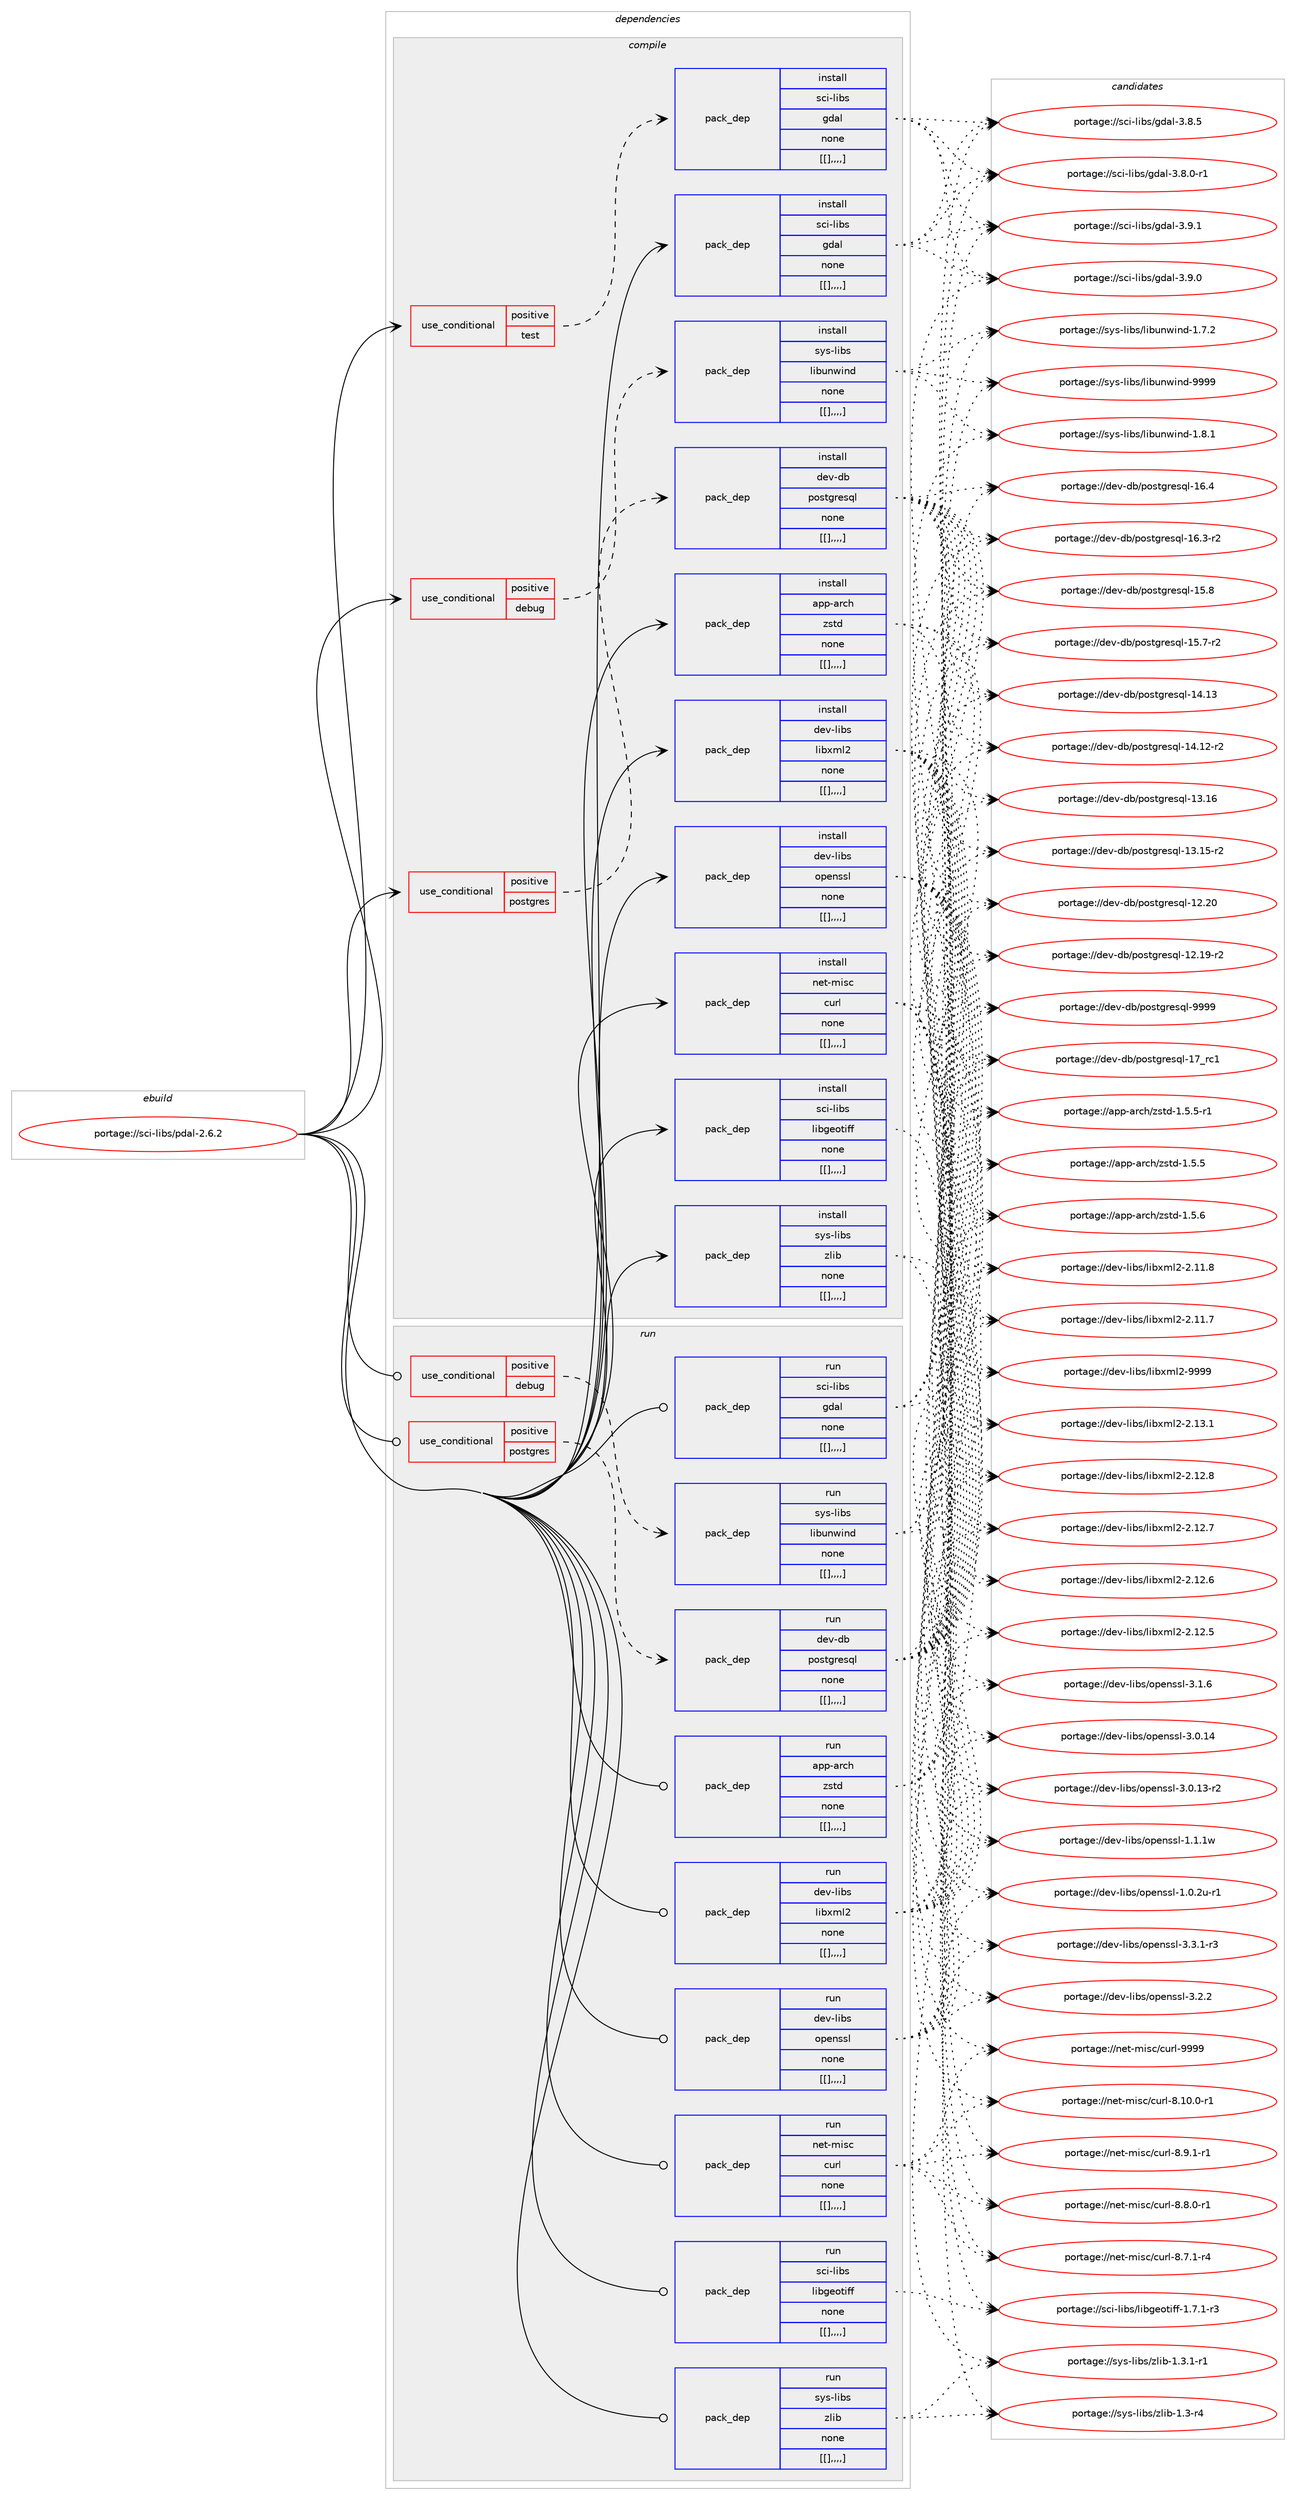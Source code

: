 digraph prolog {

# *************
# Graph options
# *************

newrank=true;
concentrate=true;
compound=true;
graph [rankdir=LR,fontname=Helvetica,fontsize=10,ranksep=1.5];#, ranksep=2.5, nodesep=0.2];
edge  [arrowhead=vee];
node  [fontname=Helvetica,fontsize=10];

# **********
# The ebuild
# **********

subgraph cluster_leftcol {
color=gray;
label=<<i>ebuild</i>>;
id [label="portage://sci-libs/pdal-2.6.2", color=red, width=4, href="../sci-libs/pdal-2.6.2.svg"];
}

# ****************
# The dependencies
# ****************

subgraph cluster_midcol {
color=gray;
label=<<i>dependencies</i>>;
subgraph cluster_compile {
fillcolor="#eeeeee";
style=filled;
label=<<i>compile</i>>;
subgraph cond111202 {
dependency421023 [label=<<TABLE BORDER="0" CELLBORDER="1" CELLSPACING="0" CELLPADDING="4"><TR><TD ROWSPAN="3" CELLPADDING="10">use_conditional</TD></TR><TR><TD>positive</TD></TR><TR><TD>debug</TD></TR></TABLE>>, shape=none, color=red];
subgraph pack306813 {
dependency421024 [label=<<TABLE BORDER="0" CELLBORDER="1" CELLSPACING="0" CELLPADDING="4" WIDTH="220"><TR><TD ROWSPAN="6" CELLPADDING="30">pack_dep</TD></TR><TR><TD WIDTH="110">install</TD></TR><TR><TD>sys-libs</TD></TR><TR><TD>libunwind</TD></TR><TR><TD>none</TD></TR><TR><TD>[[],,,,]</TD></TR></TABLE>>, shape=none, color=blue];
}
dependency421023:e -> dependency421024:w [weight=20,style="dashed",arrowhead="vee"];
}
id:e -> dependency421023:w [weight=20,style="solid",arrowhead="vee"];
subgraph cond111203 {
dependency421025 [label=<<TABLE BORDER="0" CELLBORDER="1" CELLSPACING="0" CELLPADDING="4"><TR><TD ROWSPAN="3" CELLPADDING="10">use_conditional</TD></TR><TR><TD>positive</TD></TR><TR><TD>postgres</TD></TR></TABLE>>, shape=none, color=red];
subgraph pack306814 {
dependency421026 [label=<<TABLE BORDER="0" CELLBORDER="1" CELLSPACING="0" CELLPADDING="4" WIDTH="220"><TR><TD ROWSPAN="6" CELLPADDING="30">pack_dep</TD></TR><TR><TD WIDTH="110">install</TD></TR><TR><TD>dev-db</TD></TR><TR><TD>postgresql</TD></TR><TR><TD>none</TD></TR><TR><TD>[[],,,,]</TD></TR></TABLE>>, shape=none, color=blue];
}
dependency421025:e -> dependency421026:w [weight=20,style="dashed",arrowhead="vee"];
}
id:e -> dependency421025:w [weight=20,style="solid",arrowhead="vee"];
subgraph cond111204 {
dependency421027 [label=<<TABLE BORDER="0" CELLBORDER="1" CELLSPACING="0" CELLPADDING="4"><TR><TD ROWSPAN="3" CELLPADDING="10">use_conditional</TD></TR><TR><TD>positive</TD></TR><TR><TD>test</TD></TR></TABLE>>, shape=none, color=red];
subgraph pack306815 {
dependency421028 [label=<<TABLE BORDER="0" CELLBORDER="1" CELLSPACING="0" CELLPADDING="4" WIDTH="220"><TR><TD ROWSPAN="6" CELLPADDING="30">pack_dep</TD></TR><TR><TD WIDTH="110">install</TD></TR><TR><TD>sci-libs</TD></TR><TR><TD>gdal</TD></TR><TR><TD>none</TD></TR><TR><TD>[[],,,,]</TD></TR></TABLE>>, shape=none, color=blue];
}
dependency421027:e -> dependency421028:w [weight=20,style="dashed",arrowhead="vee"];
}
id:e -> dependency421027:w [weight=20,style="solid",arrowhead="vee"];
subgraph pack306816 {
dependency421029 [label=<<TABLE BORDER="0" CELLBORDER="1" CELLSPACING="0" CELLPADDING="4" WIDTH="220"><TR><TD ROWSPAN="6" CELLPADDING="30">pack_dep</TD></TR><TR><TD WIDTH="110">install</TD></TR><TR><TD>app-arch</TD></TR><TR><TD>zstd</TD></TR><TR><TD>none</TD></TR><TR><TD>[[],,,,]</TD></TR></TABLE>>, shape=none, color=blue];
}
id:e -> dependency421029:w [weight=20,style="solid",arrowhead="vee"];
subgraph pack306817 {
dependency421030 [label=<<TABLE BORDER="0" CELLBORDER="1" CELLSPACING="0" CELLPADDING="4" WIDTH="220"><TR><TD ROWSPAN="6" CELLPADDING="30">pack_dep</TD></TR><TR><TD WIDTH="110">install</TD></TR><TR><TD>dev-libs</TD></TR><TR><TD>libxml2</TD></TR><TR><TD>none</TD></TR><TR><TD>[[],,,,]</TD></TR></TABLE>>, shape=none, color=blue];
}
id:e -> dependency421030:w [weight=20,style="solid",arrowhead="vee"];
subgraph pack306818 {
dependency421031 [label=<<TABLE BORDER="0" CELLBORDER="1" CELLSPACING="0" CELLPADDING="4" WIDTH="220"><TR><TD ROWSPAN="6" CELLPADDING="30">pack_dep</TD></TR><TR><TD WIDTH="110">install</TD></TR><TR><TD>dev-libs</TD></TR><TR><TD>openssl</TD></TR><TR><TD>none</TD></TR><TR><TD>[[],,,,]</TD></TR></TABLE>>, shape=none, color=blue];
}
id:e -> dependency421031:w [weight=20,style="solid",arrowhead="vee"];
subgraph pack306819 {
dependency421032 [label=<<TABLE BORDER="0" CELLBORDER="1" CELLSPACING="0" CELLPADDING="4" WIDTH="220"><TR><TD ROWSPAN="6" CELLPADDING="30">pack_dep</TD></TR><TR><TD WIDTH="110">install</TD></TR><TR><TD>net-misc</TD></TR><TR><TD>curl</TD></TR><TR><TD>none</TD></TR><TR><TD>[[],,,,]</TD></TR></TABLE>>, shape=none, color=blue];
}
id:e -> dependency421032:w [weight=20,style="solid",arrowhead="vee"];
subgraph pack306820 {
dependency421033 [label=<<TABLE BORDER="0" CELLBORDER="1" CELLSPACING="0" CELLPADDING="4" WIDTH="220"><TR><TD ROWSPAN="6" CELLPADDING="30">pack_dep</TD></TR><TR><TD WIDTH="110">install</TD></TR><TR><TD>sci-libs</TD></TR><TR><TD>gdal</TD></TR><TR><TD>none</TD></TR><TR><TD>[[],,,,]</TD></TR></TABLE>>, shape=none, color=blue];
}
id:e -> dependency421033:w [weight=20,style="solid",arrowhead="vee"];
subgraph pack306821 {
dependency421034 [label=<<TABLE BORDER="0" CELLBORDER="1" CELLSPACING="0" CELLPADDING="4" WIDTH="220"><TR><TD ROWSPAN="6" CELLPADDING="30">pack_dep</TD></TR><TR><TD WIDTH="110">install</TD></TR><TR><TD>sci-libs</TD></TR><TR><TD>libgeotiff</TD></TR><TR><TD>none</TD></TR><TR><TD>[[],,,,]</TD></TR></TABLE>>, shape=none, color=blue];
}
id:e -> dependency421034:w [weight=20,style="solid",arrowhead="vee"];
subgraph pack306822 {
dependency421035 [label=<<TABLE BORDER="0" CELLBORDER="1" CELLSPACING="0" CELLPADDING="4" WIDTH="220"><TR><TD ROWSPAN="6" CELLPADDING="30">pack_dep</TD></TR><TR><TD WIDTH="110">install</TD></TR><TR><TD>sys-libs</TD></TR><TR><TD>zlib</TD></TR><TR><TD>none</TD></TR><TR><TD>[[],,,,]</TD></TR></TABLE>>, shape=none, color=blue];
}
id:e -> dependency421035:w [weight=20,style="solid",arrowhead="vee"];
}
subgraph cluster_compileandrun {
fillcolor="#eeeeee";
style=filled;
label=<<i>compile and run</i>>;
}
subgraph cluster_run {
fillcolor="#eeeeee";
style=filled;
label=<<i>run</i>>;
subgraph cond111205 {
dependency421036 [label=<<TABLE BORDER="0" CELLBORDER="1" CELLSPACING="0" CELLPADDING="4"><TR><TD ROWSPAN="3" CELLPADDING="10">use_conditional</TD></TR><TR><TD>positive</TD></TR><TR><TD>debug</TD></TR></TABLE>>, shape=none, color=red];
subgraph pack306823 {
dependency421037 [label=<<TABLE BORDER="0" CELLBORDER="1" CELLSPACING="0" CELLPADDING="4" WIDTH="220"><TR><TD ROWSPAN="6" CELLPADDING="30">pack_dep</TD></TR><TR><TD WIDTH="110">run</TD></TR><TR><TD>sys-libs</TD></TR><TR><TD>libunwind</TD></TR><TR><TD>none</TD></TR><TR><TD>[[],,,,]</TD></TR></TABLE>>, shape=none, color=blue];
}
dependency421036:e -> dependency421037:w [weight=20,style="dashed",arrowhead="vee"];
}
id:e -> dependency421036:w [weight=20,style="solid",arrowhead="odot"];
subgraph cond111206 {
dependency421038 [label=<<TABLE BORDER="0" CELLBORDER="1" CELLSPACING="0" CELLPADDING="4"><TR><TD ROWSPAN="3" CELLPADDING="10">use_conditional</TD></TR><TR><TD>positive</TD></TR><TR><TD>postgres</TD></TR></TABLE>>, shape=none, color=red];
subgraph pack306824 {
dependency421039 [label=<<TABLE BORDER="0" CELLBORDER="1" CELLSPACING="0" CELLPADDING="4" WIDTH="220"><TR><TD ROWSPAN="6" CELLPADDING="30">pack_dep</TD></TR><TR><TD WIDTH="110">run</TD></TR><TR><TD>dev-db</TD></TR><TR><TD>postgresql</TD></TR><TR><TD>none</TD></TR><TR><TD>[[],,,,]</TD></TR></TABLE>>, shape=none, color=blue];
}
dependency421038:e -> dependency421039:w [weight=20,style="dashed",arrowhead="vee"];
}
id:e -> dependency421038:w [weight=20,style="solid",arrowhead="odot"];
subgraph pack306825 {
dependency421040 [label=<<TABLE BORDER="0" CELLBORDER="1" CELLSPACING="0" CELLPADDING="4" WIDTH="220"><TR><TD ROWSPAN="6" CELLPADDING="30">pack_dep</TD></TR><TR><TD WIDTH="110">run</TD></TR><TR><TD>app-arch</TD></TR><TR><TD>zstd</TD></TR><TR><TD>none</TD></TR><TR><TD>[[],,,,]</TD></TR></TABLE>>, shape=none, color=blue];
}
id:e -> dependency421040:w [weight=20,style="solid",arrowhead="odot"];
subgraph pack306826 {
dependency421041 [label=<<TABLE BORDER="0" CELLBORDER="1" CELLSPACING="0" CELLPADDING="4" WIDTH="220"><TR><TD ROWSPAN="6" CELLPADDING="30">pack_dep</TD></TR><TR><TD WIDTH="110">run</TD></TR><TR><TD>dev-libs</TD></TR><TR><TD>libxml2</TD></TR><TR><TD>none</TD></TR><TR><TD>[[],,,,]</TD></TR></TABLE>>, shape=none, color=blue];
}
id:e -> dependency421041:w [weight=20,style="solid",arrowhead="odot"];
subgraph pack306827 {
dependency421042 [label=<<TABLE BORDER="0" CELLBORDER="1" CELLSPACING="0" CELLPADDING="4" WIDTH="220"><TR><TD ROWSPAN="6" CELLPADDING="30">pack_dep</TD></TR><TR><TD WIDTH="110">run</TD></TR><TR><TD>dev-libs</TD></TR><TR><TD>openssl</TD></TR><TR><TD>none</TD></TR><TR><TD>[[],,,,]</TD></TR></TABLE>>, shape=none, color=blue];
}
id:e -> dependency421042:w [weight=20,style="solid",arrowhead="odot"];
subgraph pack306828 {
dependency421043 [label=<<TABLE BORDER="0" CELLBORDER="1" CELLSPACING="0" CELLPADDING="4" WIDTH="220"><TR><TD ROWSPAN="6" CELLPADDING="30">pack_dep</TD></TR><TR><TD WIDTH="110">run</TD></TR><TR><TD>net-misc</TD></TR><TR><TD>curl</TD></TR><TR><TD>none</TD></TR><TR><TD>[[],,,,]</TD></TR></TABLE>>, shape=none, color=blue];
}
id:e -> dependency421043:w [weight=20,style="solid",arrowhead="odot"];
subgraph pack306829 {
dependency421044 [label=<<TABLE BORDER="0" CELLBORDER="1" CELLSPACING="0" CELLPADDING="4" WIDTH="220"><TR><TD ROWSPAN="6" CELLPADDING="30">pack_dep</TD></TR><TR><TD WIDTH="110">run</TD></TR><TR><TD>sci-libs</TD></TR><TR><TD>gdal</TD></TR><TR><TD>none</TD></TR><TR><TD>[[],,,,]</TD></TR></TABLE>>, shape=none, color=blue];
}
id:e -> dependency421044:w [weight=20,style="solid",arrowhead="odot"];
subgraph pack306830 {
dependency421045 [label=<<TABLE BORDER="0" CELLBORDER="1" CELLSPACING="0" CELLPADDING="4" WIDTH="220"><TR><TD ROWSPAN="6" CELLPADDING="30">pack_dep</TD></TR><TR><TD WIDTH="110">run</TD></TR><TR><TD>sci-libs</TD></TR><TR><TD>libgeotiff</TD></TR><TR><TD>none</TD></TR><TR><TD>[[],,,,]</TD></TR></TABLE>>, shape=none, color=blue];
}
id:e -> dependency421045:w [weight=20,style="solid",arrowhead="odot"];
subgraph pack306831 {
dependency421046 [label=<<TABLE BORDER="0" CELLBORDER="1" CELLSPACING="0" CELLPADDING="4" WIDTH="220"><TR><TD ROWSPAN="6" CELLPADDING="30">pack_dep</TD></TR><TR><TD WIDTH="110">run</TD></TR><TR><TD>sys-libs</TD></TR><TR><TD>zlib</TD></TR><TR><TD>none</TD></TR><TR><TD>[[],,,,]</TD></TR></TABLE>>, shape=none, color=blue];
}
id:e -> dependency421046:w [weight=20,style="solid",arrowhead="odot"];
}
}

# **************
# The candidates
# **************

subgraph cluster_choices {
rank=same;
color=gray;
label=<<i>candidates</i>>;

subgraph choice306813 {
color=black;
nodesep=1;
choice115121115451081059811547108105981171101191051101004557575757 [label="portage://sys-libs/libunwind-9999", color=red, width=4,href="../sys-libs/libunwind-9999.svg"];
choice11512111545108105981154710810598117110119105110100454946564649 [label="portage://sys-libs/libunwind-1.8.1", color=red, width=4,href="../sys-libs/libunwind-1.8.1.svg"];
choice11512111545108105981154710810598117110119105110100454946554650 [label="portage://sys-libs/libunwind-1.7.2", color=red, width=4,href="../sys-libs/libunwind-1.7.2.svg"];
dependency421024:e -> choice115121115451081059811547108105981171101191051101004557575757:w [style=dotted,weight="100"];
dependency421024:e -> choice11512111545108105981154710810598117110119105110100454946564649:w [style=dotted,weight="100"];
dependency421024:e -> choice11512111545108105981154710810598117110119105110100454946554650:w [style=dotted,weight="100"];
}
subgraph choice306814 {
color=black;
nodesep=1;
choice1001011184510098471121111151161031141011151131084557575757 [label="portage://dev-db/postgresql-9999", color=red, width=4,href="../dev-db/postgresql-9999.svg"];
choice100101118451009847112111115116103114101115113108454955951149949 [label="portage://dev-db/postgresql-17_rc1", color=red, width=4,href="../dev-db/postgresql-17_rc1.svg"];
choice1001011184510098471121111151161031141011151131084549544652 [label="portage://dev-db/postgresql-16.4", color=red, width=4,href="../dev-db/postgresql-16.4.svg"];
choice10010111845100984711211111511610311410111511310845495446514511450 [label="portage://dev-db/postgresql-16.3-r2", color=red, width=4,href="../dev-db/postgresql-16.3-r2.svg"];
choice1001011184510098471121111151161031141011151131084549534656 [label="portage://dev-db/postgresql-15.8", color=red, width=4,href="../dev-db/postgresql-15.8.svg"];
choice10010111845100984711211111511610311410111511310845495346554511450 [label="portage://dev-db/postgresql-15.7-r2", color=red, width=4,href="../dev-db/postgresql-15.7-r2.svg"];
choice100101118451009847112111115116103114101115113108454952464951 [label="portage://dev-db/postgresql-14.13", color=red, width=4,href="../dev-db/postgresql-14.13.svg"];
choice1001011184510098471121111151161031141011151131084549524649504511450 [label="portage://dev-db/postgresql-14.12-r2", color=red, width=4,href="../dev-db/postgresql-14.12-r2.svg"];
choice100101118451009847112111115116103114101115113108454951464954 [label="portage://dev-db/postgresql-13.16", color=red, width=4,href="../dev-db/postgresql-13.16.svg"];
choice1001011184510098471121111151161031141011151131084549514649534511450 [label="portage://dev-db/postgresql-13.15-r2", color=red, width=4,href="../dev-db/postgresql-13.15-r2.svg"];
choice100101118451009847112111115116103114101115113108454950465048 [label="portage://dev-db/postgresql-12.20", color=red, width=4,href="../dev-db/postgresql-12.20.svg"];
choice1001011184510098471121111151161031141011151131084549504649574511450 [label="portage://dev-db/postgresql-12.19-r2", color=red, width=4,href="../dev-db/postgresql-12.19-r2.svg"];
dependency421026:e -> choice1001011184510098471121111151161031141011151131084557575757:w [style=dotted,weight="100"];
dependency421026:e -> choice100101118451009847112111115116103114101115113108454955951149949:w [style=dotted,weight="100"];
dependency421026:e -> choice1001011184510098471121111151161031141011151131084549544652:w [style=dotted,weight="100"];
dependency421026:e -> choice10010111845100984711211111511610311410111511310845495446514511450:w [style=dotted,weight="100"];
dependency421026:e -> choice1001011184510098471121111151161031141011151131084549534656:w [style=dotted,weight="100"];
dependency421026:e -> choice10010111845100984711211111511610311410111511310845495346554511450:w [style=dotted,weight="100"];
dependency421026:e -> choice100101118451009847112111115116103114101115113108454952464951:w [style=dotted,weight="100"];
dependency421026:e -> choice1001011184510098471121111151161031141011151131084549524649504511450:w [style=dotted,weight="100"];
dependency421026:e -> choice100101118451009847112111115116103114101115113108454951464954:w [style=dotted,weight="100"];
dependency421026:e -> choice1001011184510098471121111151161031141011151131084549514649534511450:w [style=dotted,weight="100"];
dependency421026:e -> choice100101118451009847112111115116103114101115113108454950465048:w [style=dotted,weight="100"];
dependency421026:e -> choice1001011184510098471121111151161031141011151131084549504649574511450:w [style=dotted,weight="100"];
}
subgraph choice306815 {
color=black;
nodesep=1;
choice1159910545108105981154710310097108455146574649 [label="portage://sci-libs/gdal-3.9.1", color=red, width=4,href="../sci-libs/gdal-3.9.1.svg"];
choice1159910545108105981154710310097108455146574648 [label="portage://sci-libs/gdal-3.9.0", color=red, width=4,href="../sci-libs/gdal-3.9.0.svg"];
choice1159910545108105981154710310097108455146564653 [label="portage://sci-libs/gdal-3.8.5", color=red, width=4,href="../sci-libs/gdal-3.8.5.svg"];
choice11599105451081059811547103100971084551465646484511449 [label="portage://sci-libs/gdal-3.8.0-r1", color=red, width=4,href="../sci-libs/gdal-3.8.0-r1.svg"];
dependency421028:e -> choice1159910545108105981154710310097108455146574649:w [style=dotted,weight="100"];
dependency421028:e -> choice1159910545108105981154710310097108455146574648:w [style=dotted,weight="100"];
dependency421028:e -> choice1159910545108105981154710310097108455146564653:w [style=dotted,weight="100"];
dependency421028:e -> choice11599105451081059811547103100971084551465646484511449:w [style=dotted,weight="100"];
}
subgraph choice306816 {
color=black;
nodesep=1;
choice9711211245971149910447122115116100454946534654 [label="portage://app-arch/zstd-1.5.6", color=red, width=4,href="../app-arch/zstd-1.5.6.svg"];
choice97112112459711499104471221151161004549465346534511449 [label="portage://app-arch/zstd-1.5.5-r1", color=red, width=4,href="../app-arch/zstd-1.5.5-r1.svg"];
choice9711211245971149910447122115116100454946534653 [label="portage://app-arch/zstd-1.5.5", color=red, width=4,href="../app-arch/zstd-1.5.5.svg"];
dependency421029:e -> choice9711211245971149910447122115116100454946534654:w [style=dotted,weight="100"];
dependency421029:e -> choice97112112459711499104471221151161004549465346534511449:w [style=dotted,weight="100"];
dependency421029:e -> choice9711211245971149910447122115116100454946534653:w [style=dotted,weight="100"];
}
subgraph choice306817 {
color=black;
nodesep=1;
choice10010111845108105981154710810598120109108504557575757 [label="portage://dev-libs/libxml2-9999", color=red, width=4,href="../dev-libs/libxml2-9999.svg"];
choice100101118451081059811547108105981201091085045504649514649 [label="portage://dev-libs/libxml2-2.13.1", color=red, width=4,href="../dev-libs/libxml2-2.13.1.svg"];
choice100101118451081059811547108105981201091085045504649504656 [label="portage://dev-libs/libxml2-2.12.8", color=red, width=4,href="../dev-libs/libxml2-2.12.8.svg"];
choice100101118451081059811547108105981201091085045504649504655 [label="portage://dev-libs/libxml2-2.12.7", color=red, width=4,href="../dev-libs/libxml2-2.12.7.svg"];
choice100101118451081059811547108105981201091085045504649504654 [label="portage://dev-libs/libxml2-2.12.6", color=red, width=4,href="../dev-libs/libxml2-2.12.6.svg"];
choice100101118451081059811547108105981201091085045504649504653 [label="portage://dev-libs/libxml2-2.12.5", color=red, width=4,href="../dev-libs/libxml2-2.12.5.svg"];
choice100101118451081059811547108105981201091085045504649494656 [label="portage://dev-libs/libxml2-2.11.8", color=red, width=4,href="../dev-libs/libxml2-2.11.8.svg"];
choice100101118451081059811547108105981201091085045504649494655 [label="portage://dev-libs/libxml2-2.11.7", color=red, width=4,href="../dev-libs/libxml2-2.11.7.svg"];
dependency421030:e -> choice10010111845108105981154710810598120109108504557575757:w [style=dotted,weight="100"];
dependency421030:e -> choice100101118451081059811547108105981201091085045504649514649:w [style=dotted,weight="100"];
dependency421030:e -> choice100101118451081059811547108105981201091085045504649504656:w [style=dotted,weight="100"];
dependency421030:e -> choice100101118451081059811547108105981201091085045504649504655:w [style=dotted,weight="100"];
dependency421030:e -> choice100101118451081059811547108105981201091085045504649504654:w [style=dotted,weight="100"];
dependency421030:e -> choice100101118451081059811547108105981201091085045504649504653:w [style=dotted,weight="100"];
dependency421030:e -> choice100101118451081059811547108105981201091085045504649494656:w [style=dotted,weight="100"];
dependency421030:e -> choice100101118451081059811547108105981201091085045504649494655:w [style=dotted,weight="100"];
}
subgraph choice306818 {
color=black;
nodesep=1;
choice1001011184510810598115471111121011101151151084551465146494511451 [label="portage://dev-libs/openssl-3.3.1-r3", color=red, width=4,href="../dev-libs/openssl-3.3.1-r3.svg"];
choice100101118451081059811547111112101110115115108455146504650 [label="portage://dev-libs/openssl-3.2.2", color=red, width=4,href="../dev-libs/openssl-3.2.2.svg"];
choice100101118451081059811547111112101110115115108455146494654 [label="portage://dev-libs/openssl-3.1.6", color=red, width=4,href="../dev-libs/openssl-3.1.6.svg"];
choice10010111845108105981154711111210111011511510845514648464952 [label="portage://dev-libs/openssl-3.0.14", color=red, width=4,href="../dev-libs/openssl-3.0.14.svg"];
choice100101118451081059811547111112101110115115108455146484649514511450 [label="portage://dev-libs/openssl-3.0.13-r2", color=red, width=4,href="../dev-libs/openssl-3.0.13-r2.svg"];
choice100101118451081059811547111112101110115115108454946494649119 [label="portage://dev-libs/openssl-1.1.1w", color=red, width=4,href="../dev-libs/openssl-1.1.1w.svg"];
choice1001011184510810598115471111121011101151151084549464846501174511449 [label="portage://dev-libs/openssl-1.0.2u-r1", color=red, width=4,href="../dev-libs/openssl-1.0.2u-r1.svg"];
dependency421031:e -> choice1001011184510810598115471111121011101151151084551465146494511451:w [style=dotted,weight="100"];
dependency421031:e -> choice100101118451081059811547111112101110115115108455146504650:w [style=dotted,weight="100"];
dependency421031:e -> choice100101118451081059811547111112101110115115108455146494654:w [style=dotted,weight="100"];
dependency421031:e -> choice10010111845108105981154711111210111011511510845514648464952:w [style=dotted,weight="100"];
dependency421031:e -> choice100101118451081059811547111112101110115115108455146484649514511450:w [style=dotted,weight="100"];
dependency421031:e -> choice100101118451081059811547111112101110115115108454946494649119:w [style=dotted,weight="100"];
dependency421031:e -> choice1001011184510810598115471111121011101151151084549464846501174511449:w [style=dotted,weight="100"];
}
subgraph choice306819 {
color=black;
nodesep=1;
choice110101116451091051159947991171141084557575757 [label="portage://net-misc/curl-9999", color=red, width=4,href="../net-misc/curl-9999.svg"];
choice11010111645109105115994799117114108455646494846484511449 [label="portage://net-misc/curl-8.10.0-r1", color=red, width=4,href="../net-misc/curl-8.10.0-r1.svg"];
choice110101116451091051159947991171141084556465746494511449 [label="portage://net-misc/curl-8.9.1-r1", color=red, width=4,href="../net-misc/curl-8.9.1-r1.svg"];
choice110101116451091051159947991171141084556465646484511449 [label="portage://net-misc/curl-8.8.0-r1", color=red, width=4,href="../net-misc/curl-8.8.0-r1.svg"];
choice110101116451091051159947991171141084556465546494511452 [label="portage://net-misc/curl-8.7.1-r4", color=red, width=4,href="../net-misc/curl-8.7.1-r4.svg"];
dependency421032:e -> choice110101116451091051159947991171141084557575757:w [style=dotted,weight="100"];
dependency421032:e -> choice11010111645109105115994799117114108455646494846484511449:w [style=dotted,weight="100"];
dependency421032:e -> choice110101116451091051159947991171141084556465746494511449:w [style=dotted,weight="100"];
dependency421032:e -> choice110101116451091051159947991171141084556465646484511449:w [style=dotted,weight="100"];
dependency421032:e -> choice110101116451091051159947991171141084556465546494511452:w [style=dotted,weight="100"];
}
subgraph choice306820 {
color=black;
nodesep=1;
choice1159910545108105981154710310097108455146574649 [label="portage://sci-libs/gdal-3.9.1", color=red, width=4,href="../sci-libs/gdal-3.9.1.svg"];
choice1159910545108105981154710310097108455146574648 [label="portage://sci-libs/gdal-3.9.0", color=red, width=4,href="../sci-libs/gdal-3.9.0.svg"];
choice1159910545108105981154710310097108455146564653 [label="portage://sci-libs/gdal-3.8.5", color=red, width=4,href="../sci-libs/gdal-3.8.5.svg"];
choice11599105451081059811547103100971084551465646484511449 [label="portage://sci-libs/gdal-3.8.0-r1", color=red, width=4,href="../sci-libs/gdal-3.8.0-r1.svg"];
dependency421033:e -> choice1159910545108105981154710310097108455146574649:w [style=dotted,weight="100"];
dependency421033:e -> choice1159910545108105981154710310097108455146574648:w [style=dotted,weight="100"];
dependency421033:e -> choice1159910545108105981154710310097108455146564653:w [style=dotted,weight="100"];
dependency421033:e -> choice11599105451081059811547103100971084551465646484511449:w [style=dotted,weight="100"];
}
subgraph choice306821 {
color=black;
nodesep=1;
choice11599105451081059811547108105981031011111161051021024549465546494511451 [label="portage://sci-libs/libgeotiff-1.7.1-r3", color=red, width=4,href="../sci-libs/libgeotiff-1.7.1-r3.svg"];
dependency421034:e -> choice11599105451081059811547108105981031011111161051021024549465546494511451:w [style=dotted,weight="100"];
}
subgraph choice306822 {
color=black;
nodesep=1;
choice115121115451081059811547122108105984549465146494511449 [label="portage://sys-libs/zlib-1.3.1-r1", color=red, width=4,href="../sys-libs/zlib-1.3.1-r1.svg"];
choice11512111545108105981154712210810598454946514511452 [label="portage://sys-libs/zlib-1.3-r4", color=red, width=4,href="../sys-libs/zlib-1.3-r4.svg"];
dependency421035:e -> choice115121115451081059811547122108105984549465146494511449:w [style=dotted,weight="100"];
dependency421035:e -> choice11512111545108105981154712210810598454946514511452:w [style=dotted,weight="100"];
}
subgraph choice306823 {
color=black;
nodesep=1;
choice115121115451081059811547108105981171101191051101004557575757 [label="portage://sys-libs/libunwind-9999", color=red, width=4,href="../sys-libs/libunwind-9999.svg"];
choice11512111545108105981154710810598117110119105110100454946564649 [label="portage://sys-libs/libunwind-1.8.1", color=red, width=4,href="../sys-libs/libunwind-1.8.1.svg"];
choice11512111545108105981154710810598117110119105110100454946554650 [label="portage://sys-libs/libunwind-1.7.2", color=red, width=4,href="../sys-libs/libunwind-1.7.2.svg"];
dependency421037:e -> choice115121115451081059811547108105981171101191051101004557575757:w [style=dotted,weight="100"];
dependency421037:e -> choice11512111545108105981154710810598117110119105110100454946564649:w [style=dotted,weight="100"];
dependency421037:e -> choice11512111545108105981154710810598117110119105110100454946554650:w [style=dotted,weight="100"];
}
subgraph choice306824 {
color=black;
nodesep=1;
choice1001011184510098471121111151161031141011151131084557575757 [label="portage://dev-db/postgresql-9999", color=red, width=4,href="../dev-db/postgresql-9999.svg"];
choice100101118451009847112111115116103114101115113108454955951149949 [label="portage://dev-db/postgresql-17_rc1", color=red, width=4,href="../dev-db/postgresql-17_rc1.svg"];
choice1001011184510098471121111151161031141011151131084549544652 [label="portage://dev-db/postgresql-16.4", color=red, width=4,href="../dev-db/postgresql-16.4.svg"];
choice10010111845100984711211111511610311410111511310845495446514511450 [label="portage://dev-db/postgresql-16.3-r2", color=red, width=4,href="../dev-db/postgresql-16.3-r2.svg"];
choice1001011184510098471121111151161031141011151131084549534656 [label="portage://dev-db/postgresql-15.8", color=red, width=4,href="../dev-db/postgresql-15.8.svg"];
choice10010111845100984711211111511610311410111511310845495346554511450 [label="portage://dev-db/postgresql-15.7-r2", color=red, width=4,href="../dev-db/postgresql-15.7-r2.svg"];
choice100101118451009847112111115116103114101115113108454952464951 [label="portage://dev-db/postgresql-14.13", color=red, width=4,href="../dev-db/postgresql-14.13.svg"];
choice1001011184510098471121111151161031141011151131084549524649504511450 [label="portage://dev-db/postgresql-14.12-r2", color=red, width=4,href="../dev-db/postgresql-14.12-r2.svg"];
choice100101118451009847112111115116103114101115113108454951464954 [label="portage://dev-db/postgresql-13.16", color=red, width=4,href="../dev-db/postgresql-13.16.svg"];
choice1001011184510098471121111151161031141011151131084549514649534511450 [label="portage://dev-db/postgresql-13.15-r2", color=red, width=4,href="../dev-db/postgresql-13.15-r2.svg"];
choice100101118451009847112111115116103114101115113108454950465048 [label="portage://dev-db/postgresql-12.20", color=red, width=4,href="../dev-db/postgresql-12.20.svg"];
choice1001011184510098471121111151161031141011151131084549504649574511450 [label="portage://dev-db/postgresql-12.19-r2", color=red, width=4,href="../dev-db/postgresql-12.19-r2.svg"];
dependency421039:e -> choice1001011184510098471121111151161031141011151131084557575757:w [style=dotted,weight="100"];
dependency421039:e -> choice100101118451009847112111115116103114101115113108454955951149949:w [style=dotted,weight="100"];
dependency421039:e -> choice1001011184510098471121111151161031141011151131084549544652:w [style=dotted,weight="100"];
dependency421039:e -> choice10010111845100984711211111511610311410111511310845495446514511450:w [style=dotted,weight="100"];
dependency421039:e -> choice1001011184510098471121111151161031141011151131084549534656:w [style=dotted,weight="100"];
dependency421039:e -> choice10010111845100984711211111511610311410111511310845495346554511450:w [style=dotted,weight="100"];
dependency421039:e -> choice100101118451009847112111115116103114101115113108454952464951:w [style=dotted,weight="100"];
dependency421039:e -> choice1001011184510098471121111151161031141011151131084549524649504511450:w [style=dotted,weight="100"];
dependency421039:e -> choice100101118451009847112111115116103114101115113108454951464954:w [style=dotted,weight="100"];
dependency421039:e -> choice1001011184510098471121111151161031141011151131084549514649534511450:w [style=dotted,weight="100"];
dependency421039:e -> choice100101118451009847112111115116103114101115113108454950465048:w [style=dotted,weight="100"];
dependency421039:e -> choice1001011184510098471121111151161031141011151131084549504649574511450:w [style=dotted,weight="100"];
}
subgraph choice306825 {
color=black;
nodesep=1;
choice9711211245971149910447122115116100454946534654 [label="portage://app-arch/zstd-1.5.6", color=red, width=4,href="../app-arch/zstd-1.5.6.svg"];
choice97112112459711499104471221151161004549465346534511449 [label="portage://app-arch/zstd-1.5.5-r1", color=red, width=4,href="../app-arch/zstd-1.5.5-r1.svg"];
choice9711211245971149910447122115116100454946534653 [label="portage://app-arch/zstd-1.5.5", color=red, width=4,href="../app-arch/zstd-1.5.5.svg"];
dependency421040:e -> choice9711211245971149910447122115116100454946534654:w [style=dotted,weight="100"];
dependency421040:e -> choice97112112459711499104471221151161004549465346534511449:w [style=dotted,weight="100"];
dependency421040:e -> choice9711211245971149910447122115116100454946534653:w [style=dotted,weight="100"];
}
subgraph choice306826 {
color=black;
nodesep=1;
choice10010111845108105981154710810598120109108504557575757 [label="portage://dev-libs/libxml2-9999", color=red, width=4,href="../dev-libs/libxml2-9999.svg"];
choice100101118451081059811547108105981201091085045504649514649 [label="portage://dev-libs/libxml2-2.13.1", color=red, width=4,href="../dev-libs/libxml2-2.13.1.svg"];
choice100101118451081059811547108105981201091085045504649504656 [label="portage://dev-libs/libxml2-2.12.8", color=red, width=4,href="../dev-libs/libxml2-2.12.8.svg"];
choice100101118451081059811547108105981201091085045504649504655 [label="portage://dev-libs/libxml2-2.12.7", color=red, width=4,href="../dev-libs/libxml2-2.12.7.svg"];
choice100101118451081059811547108105981201091085045504649504654 [label="portage://dev-libs/libxml2-2.12.6", color=red, width=4,href="../dev-libs/libxml2-2.12.6.svg"];
choice100101118451081059811547108105981201091085045504649504653 [label="portage://dev-libs/libxml2-2.12.5", color=red, width=4,href="../dev-libs/libxml2-2.12.5.svg"];
choice100101118451081059811547108105981201091085045504649494656 [label="portage://dev-libs/libxml2-2.11.8", color=red, width=4,href="../dev-libs/libxml2-2.11.8.svg"];
choice100101118451081059811547108105981201091085045504649494655 [label="portage://dev-libs/libxml2-2.11.7", color=red, width=4,href="../dev-libs/libxml2-2.11.7.svg"];
dependency421041:e -> choice10010111845108105981154710810598120109108504557575757:w [style=dotted,weight="100"];
dependency421041:e -> choice100101118451081059811547108105981201091085045504649514649:w [style=dotted,weight="100"];
dependency421041:e -> choice100101118451081059811547108105981201091085045504649504656:w [style=dotted,weight="100"];
dependency421041:e -> choice100101118451081059811547108105981201091085045504649504655:w [style=dotted,weight="100"];
dependency421041:e -> choice100101118451081059811547108105981201091085045504649504654:w [style=dotted,weight="100"];
dependency421041:e -> choice100101118451081059811547108105981201091085045504649504653:w [style=dotted,weight="100"];
dependency421041:e -> choice100101118451081059811547108105981201091085045504649494656:w [style=dotted,weight="100"];
dependency421041:e -> choice100101118451081059811547108105981201091085045504649494655:w [style=dotted,weight="100"];
}
subgraph choice306827 {
color=black;
nodesep=1;
choice1001011184510810598115471111121011101151151084551465146494511451 [label="portage://dev-libs/openssl-3.3.1-r3", color=red, width=4,href="../dev-libs/openssl-3.3.1-r3.svg"];
choice100101118451081059811547111112101110115115108455146504650 [label="portage://dev-libs/openssl-3.2.2", color=red, width=4,href="../dev-libs/openssl-3.2.2.svg"];
choice100101118451081059811547111112101110115115108455146494654 [label="portage://dev-libs/openssl-3.1.6", color=red, width=4,href="../dev-libs/openssl-3.1.6.svg"];
choice10010111845108105981154711111210111011511510845514648464952 [label="portage://dev-libs/openssl-3.0.14", color=red, width=4,href="../dev-libs/openssl-3.0.14.svg"];
choice100101118451081059811547111112101110115115108455146484649514511450 [label="portage://dev-libs/openssl-3.0.13-r2", color=red, width=4,href="../dev-libs/openssl-3.0.13-r2.svg"];
choice100101118451081059811547111112101110115115108454946494649119 [label="portage://dev-libs/openssl-1.1.1w", color=red, width=4,href="../dev-libs/openssl-1.1.1w.svg"];
choice1001011184510810598115471111121011101151151084549464846501174511449 [label="portage://dev-libs/openssl-1.0.2u-r1", color=red, width=4,href="../dev-libs/openssl-1.0.2u-r1.svg"];
dependency421042:e -> choice1001011184510810598115471111121011101151151084551465146494511451:w [style=dotted,weight="100"];
dependency421042:e -> choice100101118451081059811547111112101110115115108455146504650:w [style=dotted,weight="100"];
dependency421042:e -> choice100101118451081059811547111112101110115115108455146494654:w [style=dotted,weight="100"];
dependency421042:e -> choice10010111845108105981154711111210111011511510845514648464952:w [style=dotted,weight="100"];
dependency421042:e -> choice100101118451081059811547111112101110115115108455146484649514511450:w [style=dotted,weight="100"];
dependency421042:e -> choice100101118451081059811547111112101110115115108454946494649119:w [style=dotted,weight="100"];
dependency421042:e -> choice1001011184510810598115471111121011101151151084549464846501174511449:w [style=dotted,weight="100"];
}
subgraph choice306828 {
color=black;
nodesep=1;
choice110101116451091051159947991171141084557575757 [label="portage://net-misc/curl-9999", color=red, width=4,href="../net-misc/curl-9999.svg"];
choice11010111645109105115994799117114108455646494846484511449 [label="portage://net-misc/curl-8.10.0-r1", color=red, width=4,href="../net-misc/curl-8.10.0-r1.svg"];
choice110101116451091051159947991171141084556465746494511449 [label="portage://net-misc/curl-8.9.1-r1", color=red, width=4,href="../net-misc/curl-8.9.1-r1.svg"];
choice110101116451091051159947991171141084556465646484511449 [label="portage://net-misc/curl-8.8.0-r1", color=red, width=4,href="../net-misc/curl-8.8.0-r1.svg"];
choice110101116451091051159947991171141084556465546494511452 [label="portage://net-misc/curl-8.7.1-r4", color=red, width=4,href="../net-misc/curl-8.7.1-r4.svg"];
dependency421043:e -> choice110101116451091051159947991171141084557575757:w [style=dotted,weight="100"];
dependency421043:e -> choice11010111645109105115994799117114108455646494846484511449:w [style=dotted,weight="100"];
dependency421043:e -> choice110101116451091051159947991171141084556465746494511449:w [style=dotted,weight="100"];
dependency421043:e -> choice110101116451091051159947991171141084556465646484511449:w [style=dotted,weight="100"];
dependency421043:e -> choice110101116451091051159947991171141084556465546494511452:w [style=dotted,weight="100"];
}
subgraph choice306829 {
color=black;
nodesep=1;
choice1159910545108105981154710310097108455146574649 [label="portage://sci-libs/gdal-3.9.1", color=red, width=4,href="../sci-libs/gdal-3.9.1.svg"];
choice1159910545108105981154710310097108455146574648 [label="portage://sci-libs/gdal-3.9.0", color=red, width=4,href="../sci-libs/gdal-3.9.0.svg"];
choice1159910545108105981154710310097108455146564653 [label="portage://sci-libs/gdal-3.8.5", color=red, width=4,href="../sci-libs/gdal-3.8.5.svg"];
choice11599105451081059811547103100971084551465646484511449 [label="portage://sci-libs/gdal-3.8.0-r1", color=red, width=4,href="../sci-libs/gdal-3.8.0-r1.svg"];
dependency421044:e -> choice1159910545108105981154710310097108455146574649:w [style=dotted,weight="100"];
dependency421044:e -> choice1159910545108105981154710310097108455146574648:w [style=dotted,weight="100"];
dependency421044:e -> choice1159910545108105981154710310097108455146564653:w [style=dotted,weight="100"];
dependency421044:e -> choice11599105451081059811547103100971084551465646484511449:w [style=dotted,weight="100"];
}
subgraph choice306830 {
color=black;
nodesep=1;
choice11599105451081059811547108105981031011111161051021024549465546494511451 [label="portage://sci-libs/libgeotiff-1.7.1-r3", color=red, width=4,href="../sci-libs/libgeotiff-1.7.1-r3.svg"];
dependency421045:e -> choice11599105451081059811547108105981031011111161051021024549465546494511451:w [style=dotted,weight="100"];
}
subgraph choice306831 {
color=black;
nodesep=1;
choice115121115451081059811547122108105984549465146494511449 [label="portage://sys-libs/zlib-1.3.1-r1", color=red, width=4,href="../sys-libs/zlib-1.3.1-r1.svg"];
choice11512111545108105981154712210810598454946514511452 [label="portage://sys-libs/zlib-1.3-r4", color=red, width=4,href="../sys-libs/zlib-1.3-r4.svg"];
dependency421046:e -> choice115121115451081059811547122108105984549465146494511449:w [style=dotted,weight="100"];
dependency421046:e -> choice11512111545108105981154712210810598454946514511452:w [style=dotted,weight="100"];
}
}

}
